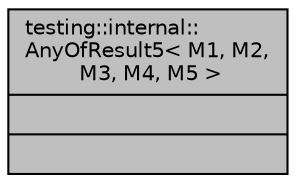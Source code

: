 digraph "testing::internal::AnyOfResult5&lt; M1, M2, M3, M4, M5 &gt;"
{
  edge [fontname="Helvetica",fontsize="10",labelfontname="Helvetica",labelfontsize="10"];
  node [fontname="Helvetica",fontsize="10",shape=record];
  Node1 [label="{testing::internal::\lAnyOfResult5\< M1, M2,\l M3, M4, M5 \>\n||}",height=0.2,width=0.4,color="black", fillcolor="grey75", style="filled", fontcolor="black"];
}
